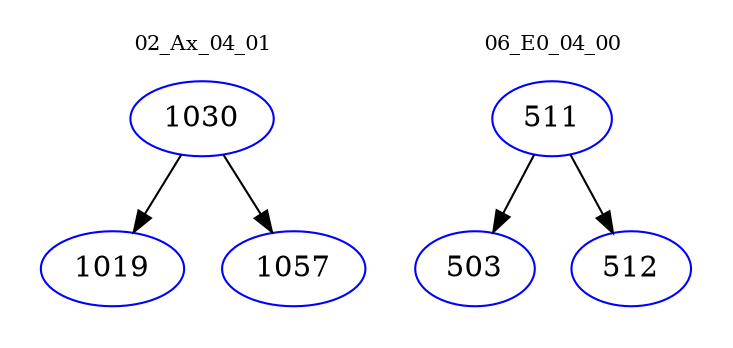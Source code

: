digraph{
subgraph cluster_0 {
color = white
label = "02_Ax_04_01";
fontsize=10;
T0_1030 [label="1030", color="blue"]
T0_1030 -> T0_1019 [color="black"]
T0_1019 [label="1019", color="blue"]
T0_1030 -> T0_1057 [color="black"]
T0_1057 [label="1057", color="blue"]
}
subgraph cluster_1 {
color = white
label = "06_E0_04_00";
fontsize=10;
T1_511 [label="511", color="blue"]
T1_511 -> T1_503 [color="black"]
T1_503 [label="503", color="blue"]
T1_511 -> T1_512 [color="black"]
T1_512 [label="512", color="blue"]
}
}
